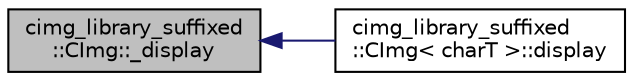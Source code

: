 digraph "cimg_library_suffixed::CImg::_display"
{
  edge [fontname="Helvetica",fontsize="10",labelfontname="Helvetica",labelfontsize="10"];
  node [fontname="Helvetica",fontsize="10",shape=record];
  rankdir="LR";
  Node1 [label="cimg_library_suffixed\l::CImg::_display",height=0.2,width=0.4,color="black", fillcolor="grey75", style="filled" fontcolor="black"];
  Node1 -> Node2 [dir="back",color="midnightblue",fontsize="10",style="solid",fontname="Helvetica"];
  Node2 [label="cimg_library_suffixed\l::CImg\< charT \>::display",height=0.2,width=0.4,color="black", fillcolor="white", style="filled",URL="$structcimg__library__suffixed_1_1_c_img.html#a48b5cc83cdf839a11b5341c668e34a89",tooltip="Display image into a CImgDisplay window, in an interactive way."];
}
